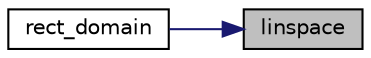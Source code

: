 digraph "linspace"
{
 // LATEX_PDF_SIZE
  edge [fontname="Helvetica",fontsize="10",labelfontname="Helvetica",labelfontsize="10"];
  node [fontname="Helvetica",fontsize="10",shape=record];
  rankdir="RL";
  Node1 [label="linspace",height=0.2,width=0.4,color="black", fillcolor="grey75", style="filled", fontcolor="black",tooltip="Core Calculation."];
  Node1 -> Node2 [dir="back",color="midnightblue",fontsize="10",style="solid",fontname="Helvetica"];
  Node2 [label="rect_domain",height=0.2,width=0.4,color="black", fillcolor="white", style="filled",URL="$_auxiliary_code_8h.html#a875e8e9067706d1efb12cdbbd664bcf6",tooltip="This function calculates a grid of complex points in the complex plane."];
}
